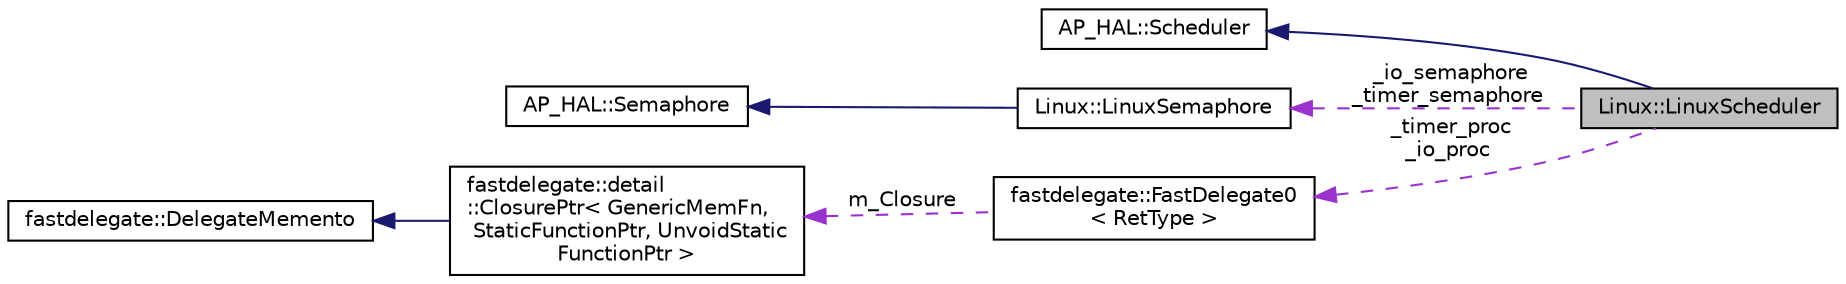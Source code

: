 digraph "Linux::LinuxScheduler"
{
 // INTERACTIVE_SVG=YES
  edge [fontname="Helvetica",fontsize="10",labelfontname="Helvetica",labelfontsize="10"];
  node [fontname="Helvetica",fontsize="10",shape=record];
  rankdir="LR";
  Node1 [label="Linux::LinuxScheduler",height=0.2,width=0.4,color="black", fillcolor="grey75", style="filled" fontcolor="black"];
  Node2 -> Node1 [dir="back",color="midnightblue",fontsize="10",style="solid",fontname="Helvetica"];
  Node2 [label="AP_HAL::Scheduler",height=0.2,width=0.4,color="black", fillcolor="white", style="filled",URL="$classAP__HAL_1_1Scheduler.html"];
  Node3 -> Node1 [dir="back",color="darkorchid3",fontsize="10",style="dashed",label=" _io_semaphore\n_timer_semaphore" ,fontname="Helvetica"];
  Node3 [label="Linux::LinuxSemaphore",height=0.2,width=0.4,color="black", fillcolor="white", style="filled",URL="$classLinux_1_1LinuxSemaphore.html"];
  Node4 -> Node3 [dir="back",color="midnightblue",fontsize="10",style="solid",fontname="Helvetica"];
  Node4 [label="AP_HAL::Semaphore",height=0.2,width=0.4,color="black", fillcolor="white", style="filled",URL="$classAP__HAL_1_1Semaphore.html"];
  Node5 -> Node1 [dir="back",color="darkorchid3",fontsize="10",style="dashed",label=" _timer_proc\n_io_proc" ,fontname="Helvetica"];
  Node5 [label="fastdelegate::FastDelegate0\l\< RetType \>",height=0.2,width=0.4,color="black", fillcolor="white", style="filled",URL="$classfastdelegate_1_1FastDelegate0.html"];
  Node6 -> Node5 [dir="back",color="darkorchid3",fontsize="10",style="dashed",label=" m_Closure" ,fontname="Helvetica"];
  Node6 [label="fastdelegate::detail\l::ClosurePtr\< GenericMemFn,\l StaticFunctionPtr, UnvoidStatic\lFunctionPtr \>",height=0.2,width=0.4,color="black", fillcolor="white", style="filled",URL="$classfastdelegate_1_1detail_1_1ClosurePtr.html"];
  Node7 -> Node6 [dir="back",color="midnightblue",fontsize="10",style="solid",fontname="Helvetica"];
  Node7 [label="fastdelegate::DelegateMemento",height=0.2,width=0.4,color="black", fillcolor="white", style="filled",URL="$classfastdelegate_1_1DelegateMemento.html"];
}
